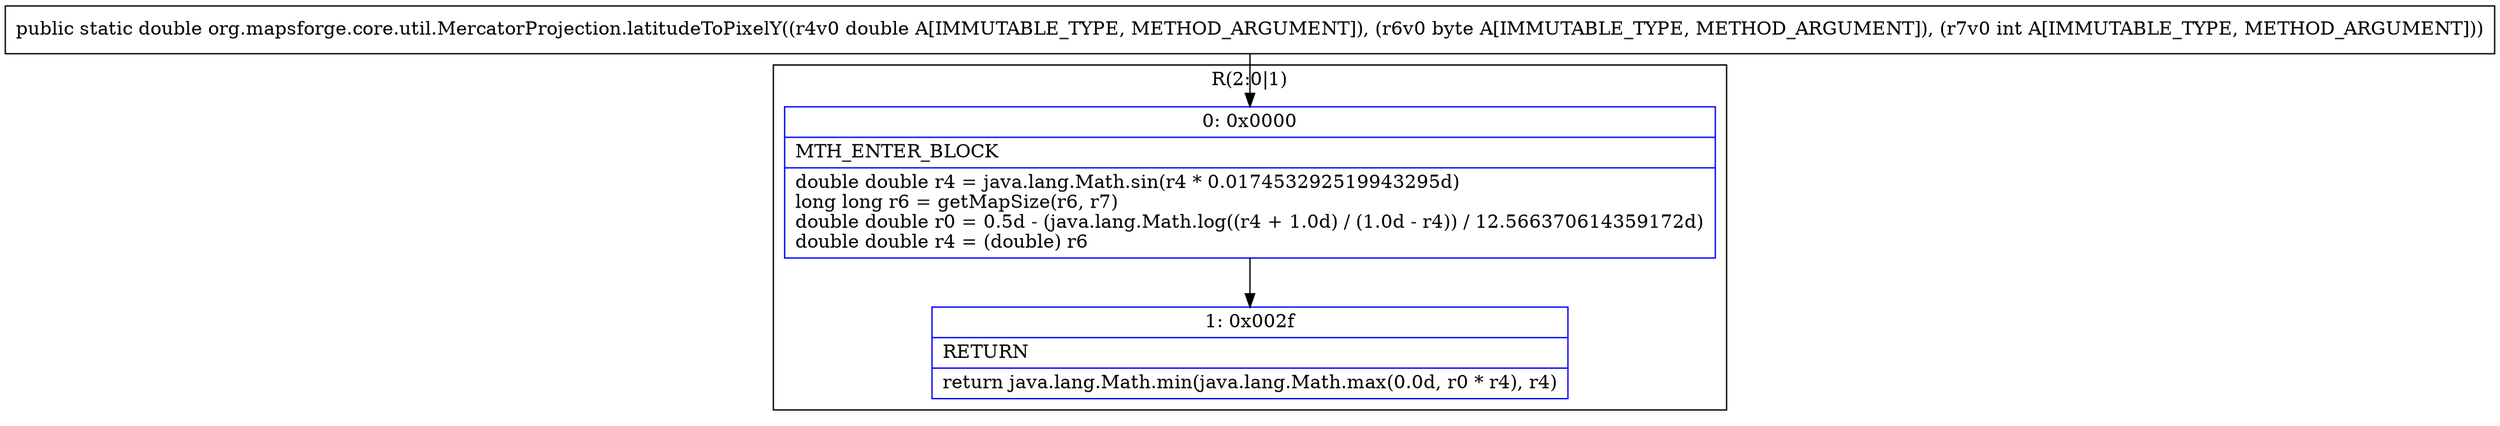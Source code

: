 digraph "CFG fororg.mapsforge.core.util.MercatorProjection.latitudeToPixelY(DBI)D" {
subgraph cluster_Region_1753873339 {
label = "R(2:0|1)";
node [shape=record,color=blue];
Node_0 [shape=record,label="{0\:\ 0x0000|MTH_ENTER_BLOCK\l|double double r4 = java.lang.Math.sin(r4 * 0.017453292519943295d)\llong long r6 = getMapSize(r6, r7)\ldouble double r0 = 0.5d \- (java.lang.Math.log((r4 + 1.0d) \/ (1.0d \- r4)) \/ 12.566370614359172d)\ldouble double r4 = (double) r6\l}"];
Node_1 [shape=record,label="{1\:\ 0x002f|RETURN\l|return java.lang.Math.min(java.lang.Math.max(0.0d, r0 * r4), r4)\l}"];
}
MethodNode[shape=record,label="{public static double org.mapsforge.core.util.MercatorProjection.latitudeToPixelY((r4v0 double A[IMMUTABLE_TYPE, METHOD_ARGUMENT]), (r6v0 byte A[IMMUTABLE_TYPE, METHOD_ARGUMENT]), (r7v0 int A[IMMUTABLE_TYPE, METHOD_ARGUMENT])) }"];
MethodNode -> Node_0;
Node_0 -> Node_1;
}


